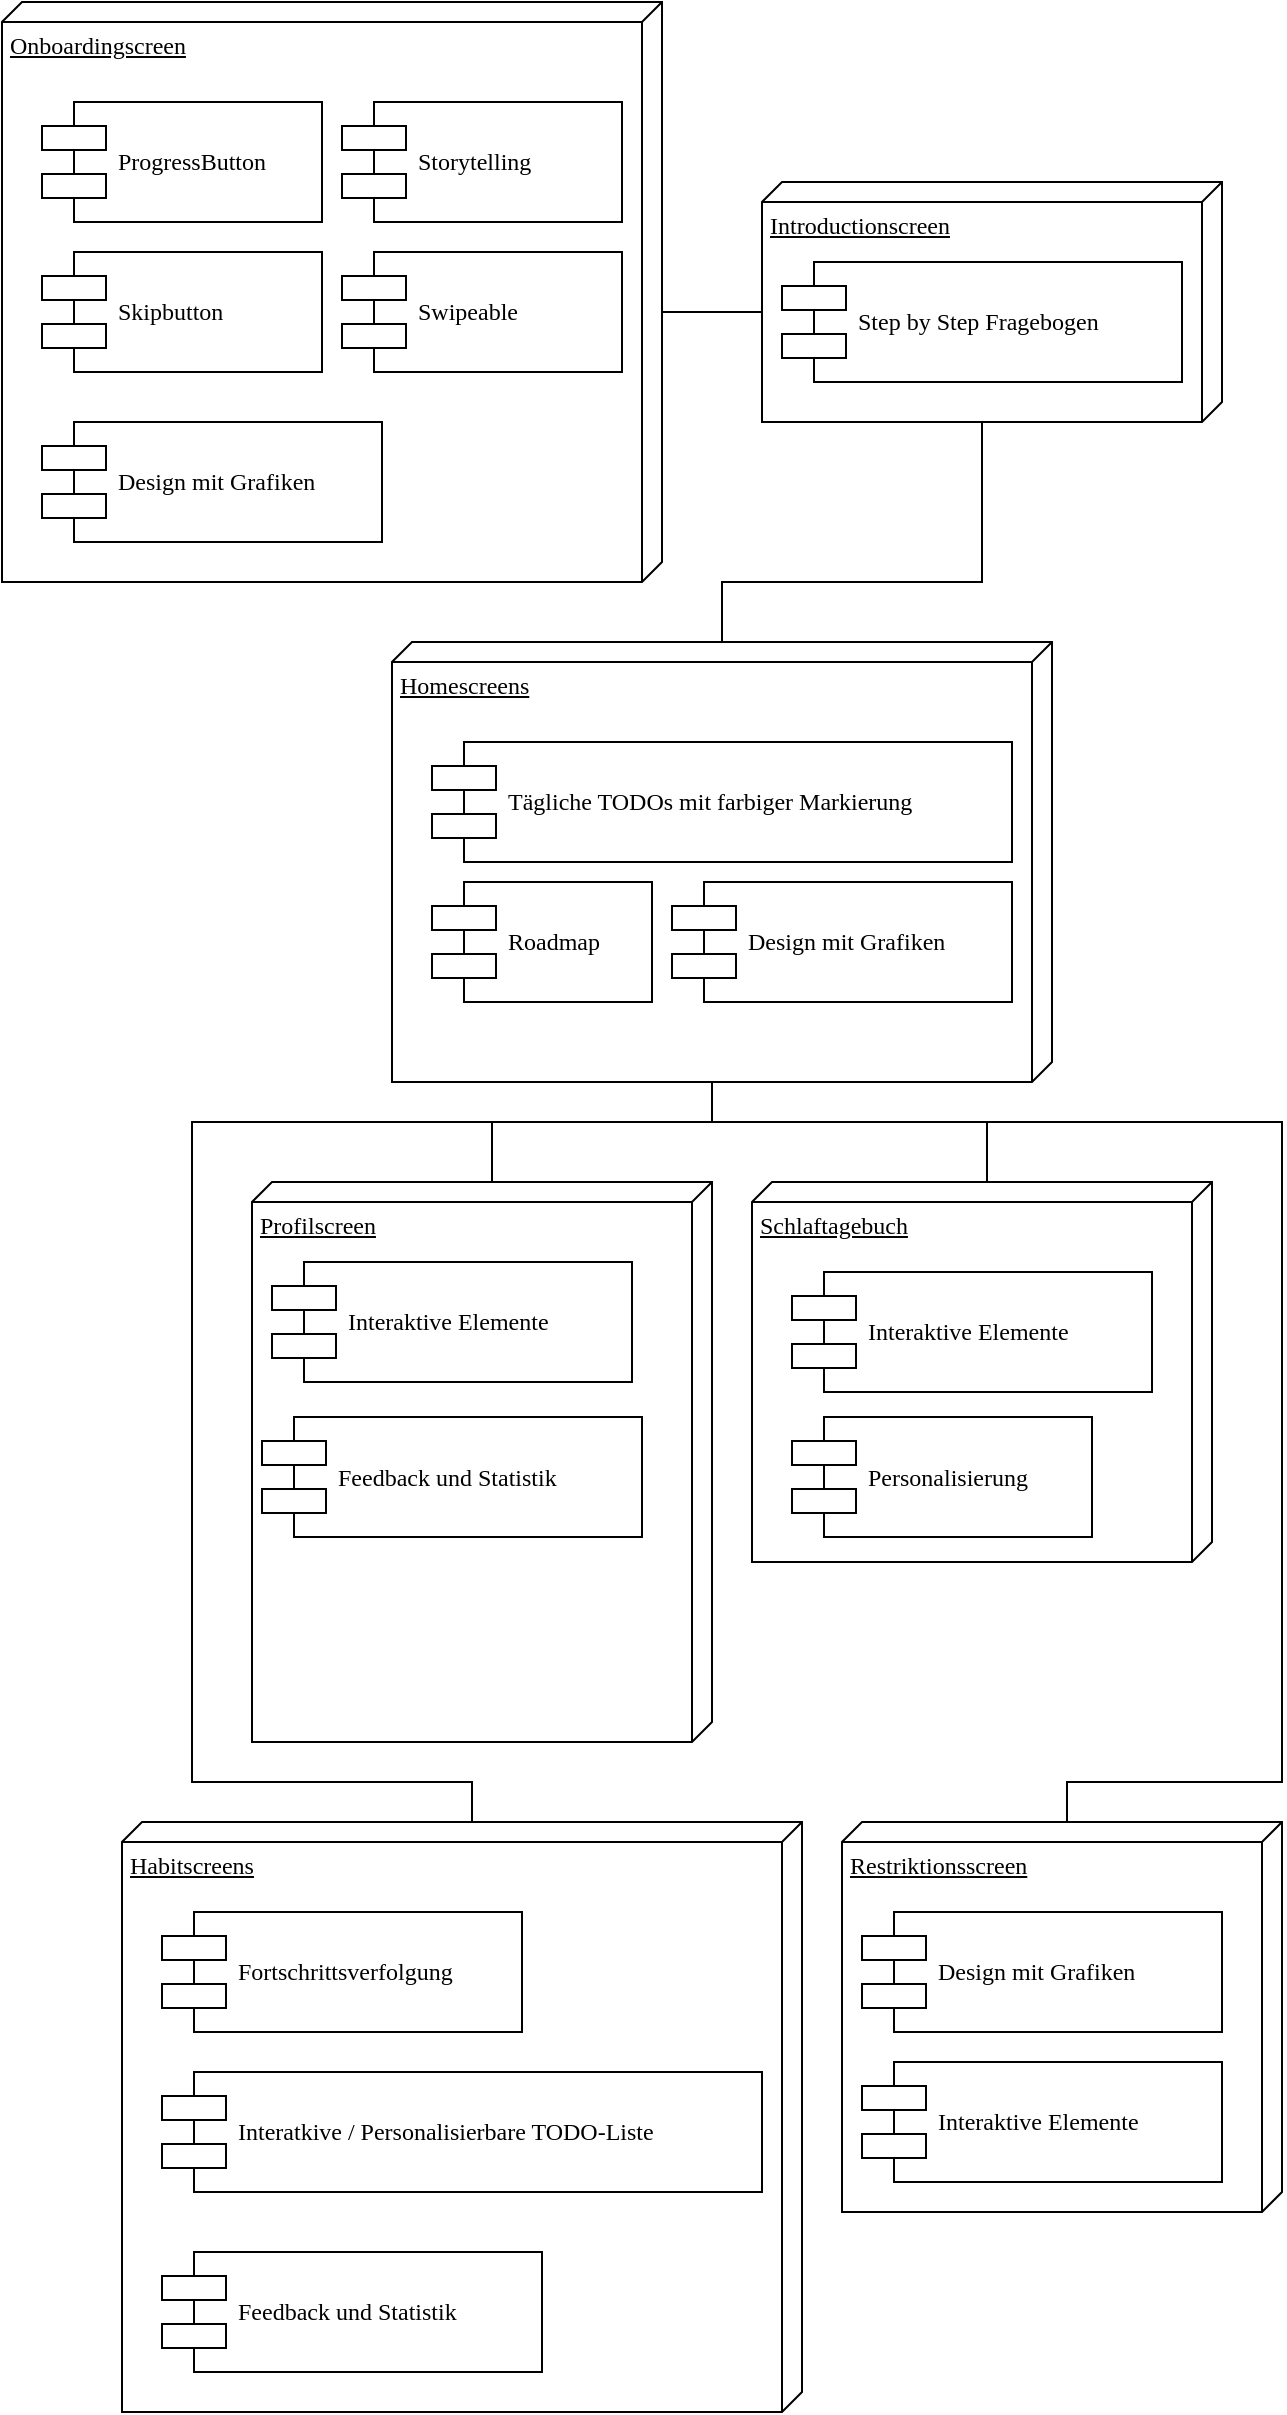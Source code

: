 <mxfile version="21.4.0" type="github">
  <diagram name="Page-1" id="5f0bae14-7c28-e335-631c-24af17079c00">
    <mxGraphModel dx="2143" dy="2028" grid="1" gridSize="10" guides="1" tooltips="1" connect="1" arrows="1" fold="1" page="1" pageScale="1" pageWidth="1100" pageHeight="850" background="none" math="0" shadow="0">
      <root>
        <mxCell id="0" />
        <mxCell id="1" parent="0" />
        <mxCell id="39150e848f15840c-1" value="Onboardingscreen" style="verticalAlign=top;align=left;spacingTop=8;spacingLeft=2;spacingRight=12;shape=cube;size=10;direction=south;fontStyle=4;html=1;rounded=0;shadow=0;comic=0;labelBackgroundColor=none;strokeWidth=1;fontFamily=Verdana;fontSize=12" parent="1" vertex="1">
          <mxGeometry x="30" y="-830" width="330" height="290" as="geometry" />
        </mxCell>
        <mxCell id="39150e848f15840c-2" value="Homescreens" style="verticalAlign=top;align=left;spacingTop=8;spacingLeft=2;spacingRight=12;shape=cube;size=10;direction=south;fontStyle=4;html=1;rounded=0;shadow=0;comic=0;labelBackgroundColor=none;strokeWidth=1;fontFamily=Verdana;fontSize=12" parent="1" vertex="1">
          <mxGeometry x="225" y="-510" width="330" height="220" as="geometry" />
        </mxCell>
        <mxCell id="39150e848f15840c-3" value="Introductionscreen" style="verticalAlign=top;align=left;spacingTop=8;spacingLeft=2;spacingRight=12;shape=cube;size=10;direction=south;fontStyle=4;html=1;rounded=0;shadow=0;comic=0;labelBackgroundColor=none;strokeWidth=1;fontFamily=Verdana;fontSize=12" parent="1" vertex="1">
          <mxGeometry x="410" y="-740" width="230" height="120" as="geometry" />
        </mxCell>
        <mxCell id="39150e848f15840c-7" value="Tägliche TODOs mit farbiger Markierung" style="shape=component;align=left;spacingLeft=36;rounded=0;shadow=0;comic=0;labelBackgroundColor=none;strokeWidth=1;fontFamily=Verdana;fontSize=12;html=1;" parent="1" vertex="1">
          <mxGeometry x="245" y="-460" width="290" height="60" as="geometry" />
        </mxCell>
        <mxCell id="39150e848f15840c-10" value="ProgressButton" style="shape=component;align=left;spacingLeft=36;rounded=0;shadow=0;comic=0;labelBackgroundColor=none;strokeWidth=1;fontFamily=Verdana;fontSize=12;html=1;" parent="1" vertex="1">
          <mxGeometry x="50" y="-780" width="140" height="60" as="geometry" />
        </mxCell>
        <mxCell id="GZp-4GX_bm0-hnHdVh08-3" value="Skipbutton" style="shape=component;align=left;spacingLeft=36;rounded=0;shadow=0;comic=0;labelBackgroundColor=none;strokeWidth=1;fontFamily=Verdana;fontSize=12;html=1;" parent="1" vertex="1">
          <mxGeometry x="50" y="-705" width="140" height="60" as="geometry" />
        </mxCell>
        <mxCell id="GZp-4GX_bm0-hnHdVh08-4" value="Swipeable" style="shape=component;align=left;spacingLeft=36;rounded=0;shadow=0;comic=0;labelBackgroundColor=none;strokeWidth=1;fontFamily=Verdana;fontSize=12;html=1;" parent="1" vertex="1">
          <mxGeometry x="200" y="-705" width="140" height="60" as="geometry" />
        </mxCell>
        <mxCell id="GZp-4GX_bm0-hnHdVh08-5" value="Storytelling" style="shape=component;align=left;spacingLeft=36;rounded=0;shadow=0;comic=0;labelBackgroundColor=none;strokeWidth=1;fontFamily=Verdana;fontSize=12;html=1;" parent="1" vertex="1">
          <mxGeometry x="200" y="-780" width="140" height="60" as="geometry" />
        </mxCell>
        <mxCell id="GZp-4GX_bm0-hnHdVh08-6" value="Step by Step Fragebogen" style="shape=component;align=left;spacingLeft=36;rounded=0;shadow=0;comic=0;labelBackgroundColor=none;strokeWidth=1;fontFamily=Verdana;fontSize=12;html=1;" parent="1" vertex="1">
          <mxGeometry x="420" y="-700" width="200" height="60" as="geometry" />
        </mxCell>
        <mxCell id="GZp-4GX_bm0-hnHdVh08-7" value="Roadmap" style="shape=component;align=left;spacingLeft=36;rounded=0;shadow=0;comic=0;labelBackgroundColor=none;strokeWidth=1;fontFamily=Verdana;fontSize=12;html=1;" parent="1" vertex="1">
          <mxGeometry x="245" y="-390" width="110" height="60" as="geometry" />
        </mxCell>
        <mxCell id="GZp-4GX_bm0-hnHdVh08-10" value="Habitscreens" style="verticalAlign=top;align=left;spacingTop=8;spacingLeft=2;spacingRight=12;shape=cube;size=10;direction=south;fontStyle=4;html=1;rounded=0;shadow=0;comic=0;labelBackgroundColor=none;strokeWidth=1;fontFamily=Verdana;fontSize=12" parent="1" vertex="1">
          <mxGeometry x="90" y="80" width="340" height="295" as="geometry" />
        </mxCell>
        <mxCell id="GZp-4GX_bm0-hnHdVh08-11" value="Fortschrittsverfolgung" style="shape=component;align=left;spacingLeft=36;rounded=0;shadow=0;comic=0;labelBackgroundColor=none;strokeWidth=1;fontFamily=Verdana;fontSize=12;html=1;" parent="1" vertex="1">
          <mxGeometry x="110" y="125" width="180" height="60" as="geometry" />
        </mxCell>
        <mxCell id="GZp-4GX_bm0-hnHdVh08-12" value="Interatkive / Personalisierbare TODO-Liste" style="shape=component;align=left;spacingLeft=36;rounded=0;shadow=0;comic=0;labelBackgroundColor=none;strokeWidth=1;fontFamily=Verdana;fontSize=12;html=1;" parent="1" vertex="1">
          <mxGeometry x="110" y="205" width="300" height="60" as="geometry" />
        </mxCell>
        <mxCell id="GZp-4GX_bm0-hnHdVh08-13" value="Feedback und Statistik" style="shape=component;align=left;spacingLeft=36;rounded=0;shadow=0;comic=0;labelBackgroundColor=none;strokeWidth=1;fontFamily=Verdana;fontSize=12;html=1;" parent="1" vertex="1">
          <mxGeometry x="110" y="295" width="190" height="60" as="geometry" />
        </mxCell>
        <mxCell id="GZp-4GX_bm0-hnHdVh08-14" style="edgeStyle=orthogonalEdgeStyle;rounded=0;html=1;labelBackgroundColor=none;startArrow=none;startFill=0;startSize=8;endArrow=none;endFill=0;endSize=16;fontFamily=Verdana;fontSize=12;entryX=0;entryY=0;entryDx=0;entryDy=165;entryPerimeter=0;" parent="1" target="GZp-4GX_bm0-hnHdVh08-10" edge="1">
          <mxGeometry relative="1" as="geometry">
            <Array as="points">
              <mxPoint x="385" y="-270" />
              <mxPoint x="125" y="-270" />
              <mxPoint x="125" y="60" />
              <mxPoint x="265" y="60" />
            </Array>
            <mxPoint x="385" y="-290" as="sourcePoint" />
            <mxPoint x="550.0" y="-250.0" as="targetPoint" />
          </mxGeometry>
        </mxCell>
        <mxCell id="GZp-4GX_bm0-hnHdVh08-15" value="Design mit Grafiken" style="shape=component;align=left;spacingLeft=36;rounded=0;shadow=0;comic=0;labelBackgroundColor=none;strokeWidth=1;fontFamily=Verdana;fontSize=12;html=1;" parent="1" vertex="1">
          <mxGeometry x="365" y="-390" width="170" height="60" as="geometry" />
        </mxCell>
        <mxCell id="GZp-4GX_bm0-hnHdVh08-16" value="Design mit Grafiken" style="shape=component;align=left;spacingLeft=36;rounded=0;shadow=0;comic=0;labelBackgroundColor=none;strokeWidth=1;fontFamily=Verdana;fontSize=12;html=1;" parent="1" vertex="1">
          <mxGeometry x="50" y="-620" width="170" height="60" as="geometry" />
        </mxCell>
        <mxCell id="GZp-4GX_bm0-hnHdVh08-17" value="Schlaftagebuch" style="verticalAlign=top;align=left;spacingTop=8;spacingLeft=2;spacingRight=12;shape=cube;size=10;direction=south;fontStyle=4;html=1;rounded=0;shadow=0;comic=0;labelBackgroundColor=none;strokeWidth=1;fontFamily=Verdana;fontSize=12" parent="1" vertex="1">
          <mxGeometry x="405" y="-240" width="230" height="190" as="geometry" />
        </mxCell>
        <mxCell id="GZp-4GX_bm0-hnHdVh08-18" value="Interaktive Elemente" style="shape=component;align=left;spacingLeft=36;rounded=0;shadow=0;comic=0;labelBackgroundColor=none;strokeWidth=1;fontFamily=Verdana;fontSize=12;html=1;" parent="1" vertex="1">
          <mxGeometry x="425" y="-195" width="180" height="60" as="geometry" />
        </mxCell>
        <mxCell id="GZp-4GX_bm0-hnHdVh08-21" value="Restriktionsscreen" style="verticalAlign=top;align=left;spacingTop=8;spacingLeft=2;spacingRight=12;shape=cube;size=10;direction=south;fontStyle=4;html=1;rounded=0;shadow=0;comic=0;labelBackgroundColor=none;strokeWidth=1;fontFamily=Verdana;fontSize=12" parent="1" vertex="1">
          <mxGeometry x="450" y="80" width="220" height="195" as="geometry" />
        </mxCell>
        <mxCell id="GZp-4GX_bm0-hnHdVh08-22" value="Design mit Grafiken" style="shape=component;align=left;spacingLeft=36;rounded=0;shadow=0;comic=0;labelBackgroundColor=none;strokeWidth=1;fontFamily=Verdana;fontSize=12;html=1;" parent="1" vertex="1">
          <mxGeometry x="460" y="125" width="180" height="60" as="geometry" />
        </mxCell>
        <mxCell id="GZp-4GX_bm0-hnHdVh08-24" value="Interaktive Elemente" style="shape=component;align=left;spacingLeft=36;rounded=0;shadow=0;comic=0;labelBackgroundColor=none;strokeWidth=1;fontFamily=Verdana;fontSize=12;html=1;" parent="1" vertex="1">
          <mxGeometry x="460" y="200" width="180" height="60" as="geometry" />
        </mxCell>
        <mxCell id="GZp-4GX_bm0-hnHdVh08-25" value="Profilscreen" style="verticalAlign=top;align=left;spacingTop=8;spacingLeft=2;spacingRight=12;shape=cube;size=10;direction=south;fontStyle=4;html=1;rounded=0;shadow=0;comic=0;labelBackgroundColor=none;strokeWidth=1;fontFamily=Verdana;fontSize=12" parent="1" vertex="1">
          <mxGeometry x="155" y="-240" width="230" height="280" as="geometry" />
        </mxCell>
        <mxCell id="GZp-4GX_bm0-hnHdVh08-26" value="Interaktive Elemente" style="shape=component;align=left;spacingLeft=36;rounded=0;shadow=0;comic=0;labelBackgroundColor=none;strokeWidth=1;fontFamily=Verdana;fontSize=12;html=1;" parent="1" vertex="1">
          <mxGeometry x="165" y="-200" width="180" height="60" as="geometry" />
        </mxCell>
        <mxCell id="GZp-4GX_bm0-hnHdVh08-27" value="Feedback und Statistik" style="shape=component;align=left;spacingLeft=36;rounded=0;shadow=0;comic=0;labelBackgroundColor=none;strokeWidth=1;fontFamily=Verdana;fontSize=12;html=1;" parent="1" vertex="1">
          <mxGeometry x="160" y="-122.5" width="190" height="60" as="geometry" />
        </mxCell>
        <mxCell id="GZp-4GX_bm0-hnHdVh08-28" value="Personalisierung" style="shape=component;align=left;spacingLeft=36;rounded=0;shadow=0;comic=0;labelBackgroundColor=none;strokeWidth=1;fontFamily=Verdana;fontSize=12;html=1;" parent="1" vertex="1">
          <mxGeometry x="425" y="-122.5" width="150" height="60" as="geometry" />
        </mxCell>
        <mxCell id="SHw61sotzAxXoNDyE2m5-4" style="edgeStyle=orthogonalEdgeStyle;rounded=0;html=1;labelBackgroundColor=none;startArrow=none;startFill=0;startSize=8;endArrow=none;endFill=0;endSize=16;fontFamily=Verdana;fontSize=12;entryX=0;entryY=0;entryDx=65;entryDy=230;entryPerimeter=0;exitX=0;exitY=0;exitDx=140;exitDy=0;exitPerimeter=0;" edge="1" parent="1" source="39150e848f15840c-1" target="39150e848f15840c-3">
          <mxGeometry relative="1" as="geometry">
            <Array as="points">
              <mxPoint x="360" y="-675" />
            </Array>
            <mxPoint x="639.97" y="-530" as="sourcePoint" />
            <mxPoint x="809.97" y="-160" as="targetPoint" />
          </mxGeometry>
        </mxCell>
        <mxCell id="SHw61sotzAxXoNDyE2m5-5" style="edgeStyle=orthogonalEdgeStyle;rounded=0;html=1;labelBackgroundColor=none;startArrow=none;startFill=0;startSize=8;endArrow=none;endFill=0;endSize=16;fontFamily=Verdana;fontSize=12;entryX=0;entryY=0;entryDx=0;entryDy=160;entryPerimeter=0;exitX=0;exitY=0;exitDx=120;exitDy=120;exitPerimeter=0;" edge="1" parent="1" source="39150e848f15840c-3" target="39150e848f15840c-2">
          <mxGeometry relative="1" as="geometry">
            <Array as="points">
              <mxPoint x="520" y="-540" />
              <mxPoint x="390" y="-540" />
            </Array>
            <mxPoint x="470" y="-555.03" as="sourcePoint" />
            <mxPoint x="520" y="-540.03" as="targetPoint" />
          </mxGeometry>
        </mxCell>
        <mxCell id="SHw61sotzAxXoNDyE2m5-7" style="edgeStyle=orthogonalEdgeStyle;rounded=0;html=1;labelBackgroundColor=none;startArrow=none;startFill=0;startSize=8;endArrow=none;endFill=0;endSize=16;fontFamily=Verdana;fontSize=12;entryX=0;entryY=0;entryDx=0;entryDy=110;entryPerimeter=0;exitX=0;exitY=0;exitDx=140;exitDy=0;exitPerimeter=0;" edge="1" parent="1" target="GZp-4GX_bm0-hnHdVh08-25">
          <mxGeometry relative="1" as="geometry">
            <Array as="points">
              <mxPoint x="275" y="-270" />
            </Array>
            <mxPoint x="270" y="-270" as="sourcePoint" />
            <mxPoint x="320" y="-255" as="targetPoint" />
          </mxGeometry>
        </mxCell>
        <mxCell id="SHw61sotzAxXoNDyE2m5-8" style="edgeStyle=orthogonalEdgeStyle;rounded=0;html=1;labelBackgroundColor=none;startArrow=none;startFill=0;startSize=8;endArrow=none;endFill=0;endSize=16;fontFamily=Verdana;fontSize=12;entryX=0;entryY=0;entryDx=0;entryDy=110;entryPerimeter=0;" edge="1" parent="1">
          <mxGeometry relative="1" as="geometry">
            <Array as="points">
              <mxPoint x="522.5" y="-270" />
            </Array>
            <mxPoint x="380" y="-270" as="sourcePoint" />
            <mxPoint x="522.5" y="-240" as="targetPoint" />
          </mxGeometry>
        </mxCell>
        <mxCell id="SHw61sotzAxXoNDyE2m5-9" style="edgeStyle=orthogonalEdgeStyle;rounded=0;html=1;labelBackgroundColor=none;startArrow=none;startFill=0;startSize=8;endArrow=none;endFill=0;endSize=16;fontFamily=Verdana;fontSize=12;entryX=0;entryY=0;entryDx=0;entryDy=110;entryPerimeter=0;" edge="1" parent="1">
          <mxGeometry relative="1" as="geometry">
            <Array as="points">
              <mxPoint x="670" y="-270" />
              <mxPoint x="670" y="60" />
              <mxPoint x="563" y="60" />
            </Array>
            <mxPoint x="520" y="-270" as="sourcePoint" />
            <mxPoint x="562.5" y="80" as="targetPoint" />
          </mxGeometry>
        </mxCell>
      </root>
    </mxGraphModel>
  </diagram>
</mxfile>
